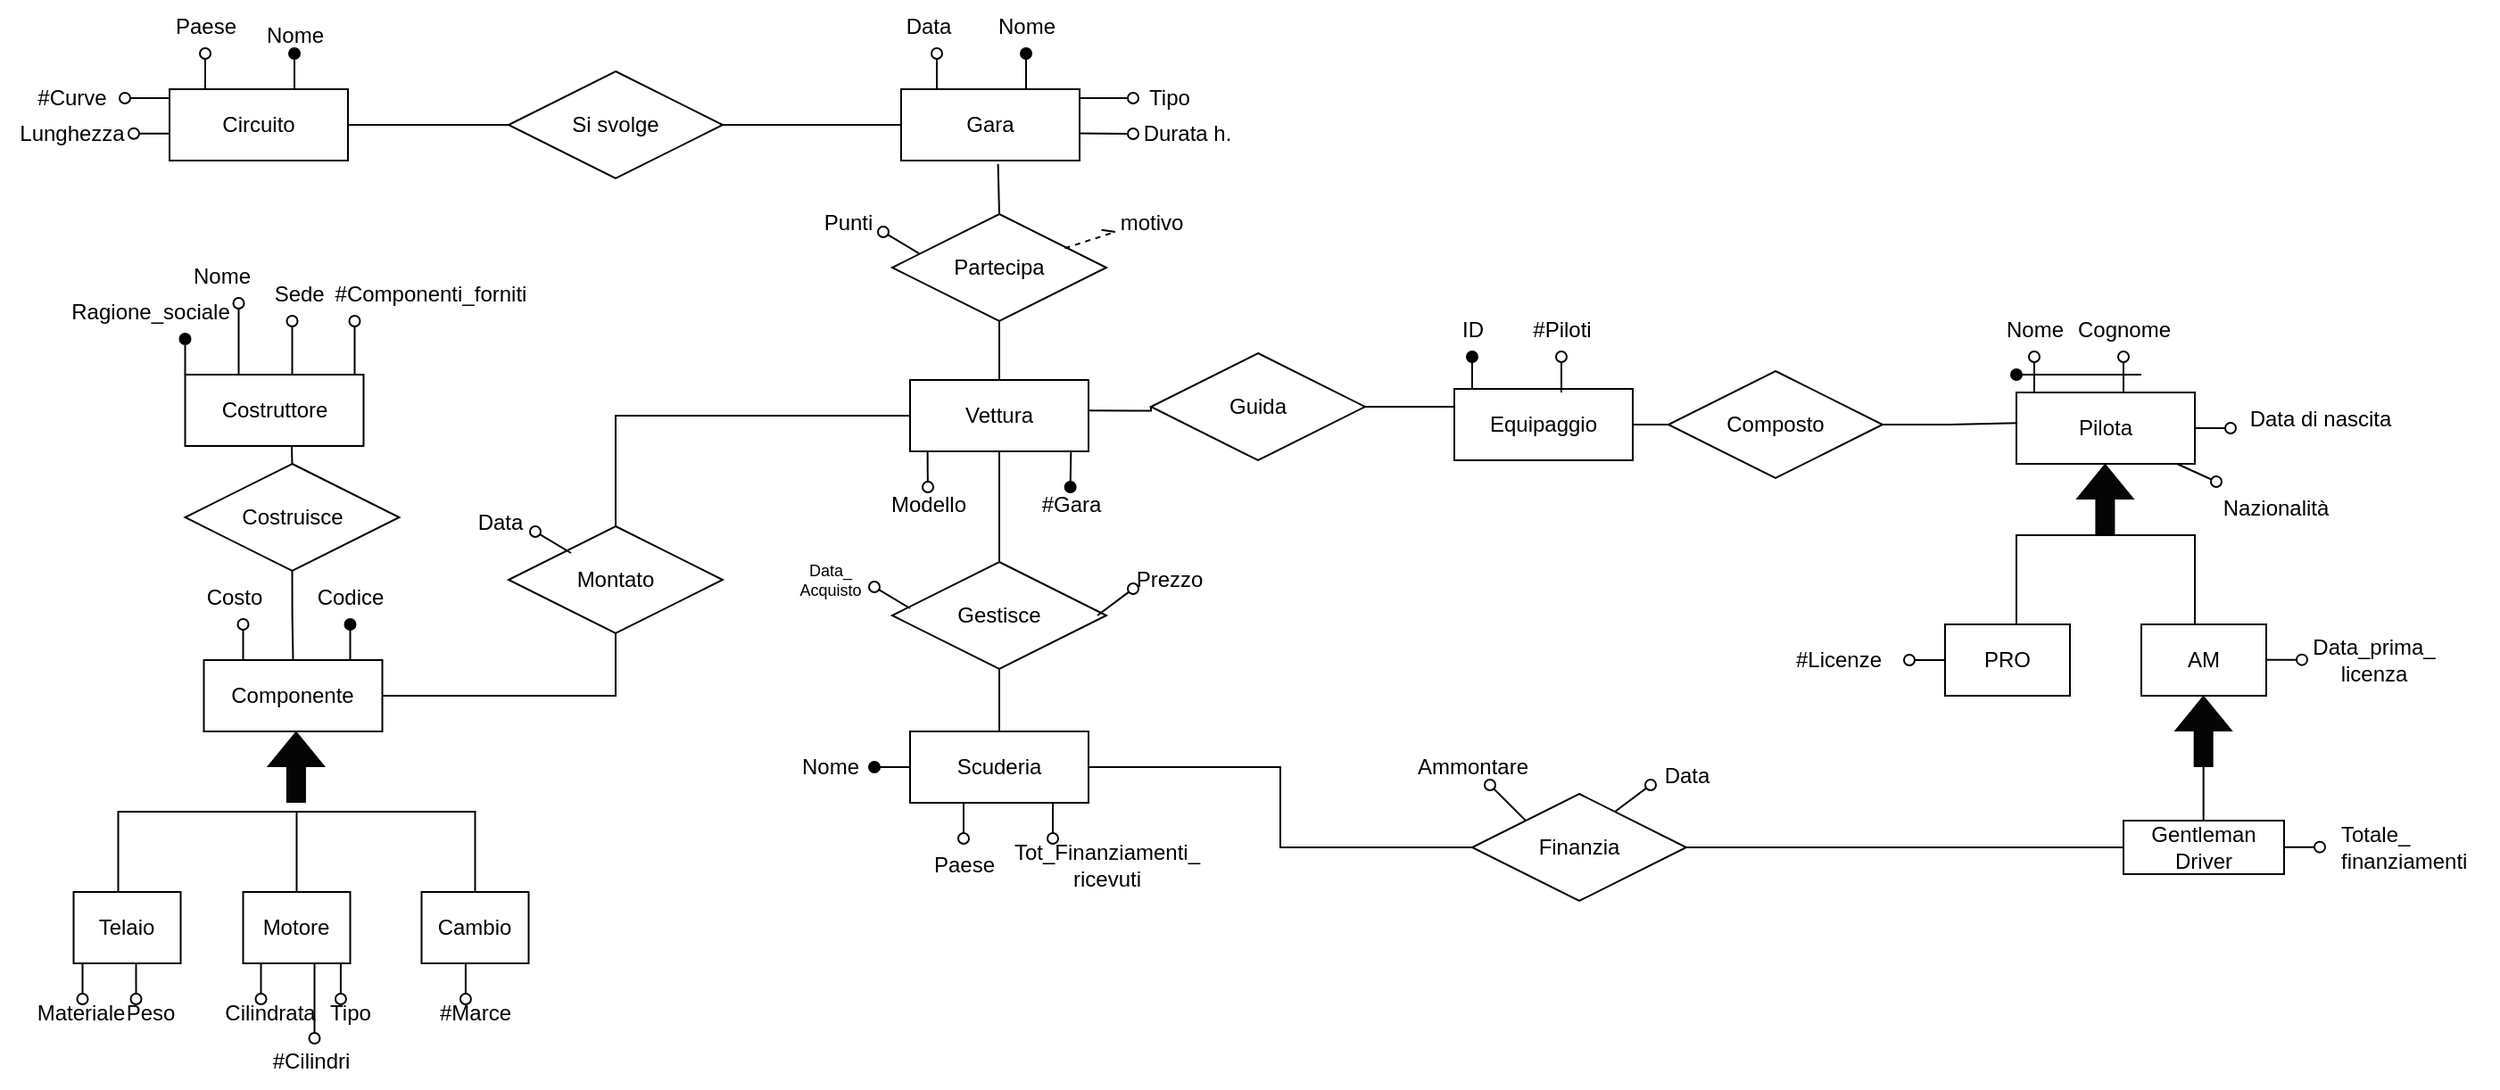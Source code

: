 <mxfile version="22.1.2" type="device">
  <diagram name="Page-1" id="2CNQCeX9BAJ8XAPQZo6j">
    <mxGraphModel dx="1934" dy="398" grid="1" gridSize="10" guides="1" tooltips="1" connect="1" arrows="1" fold="1" page="1" pageScale="1" pageWidth="1169" pageHeight="827" background="none" math="0" shadow="0">
      <root>
        <mxCell id="0" />
        <mxCell id="1" parent="0" />
        <mxCell id="24WfkbDJMfI8mmHEkIdc-26" style="edgeStyle=orthogonalEdgeStyle;rounded=0;orthogonalLoop=1;jettySize=auto;html=1;exitX=1;exitY=0.5;exitDx=0;exitDy=0;entryX=0;entryY=0.5;entryDx=0;entryDy=0;endArrow=none;endFill=0;" parent="1" source="4EoIY29dNoBSYB-6nft4-5" target="24WfkbDJMfI8mmHEkIdc-25" edge="1">
          <mxGeometry relative="1" as="geometry" />
        </mxCell>
        <mxCell id="4EoIY29dNoBSYB-6nft4-5" value="Equipaggio" style="html=1;align=center;fontStyle=0;labelBackgroundColor=none;fontColor=default;whiteSpace=wrap;labelBorderColor=none;verticalAlign=middle;horizontal=1;fontFamily=Helvetica;" parent="1" vertex="1">
          <mxGeometry x="690" y="328" width="100" height="40" as="geometry" />
        </mxCell>
        <mxCell id="4EoIY29dNoBSYB-6nft4-20" value="" style="endArrow=oval;html=1;rounded=0;exitX=0.1;exitY=0;exitDx=0;exitDy=0;exitPerimeter=0;endFill=1;labelBackgroundColor=none;fontColor=default;" parent="1" source="4EoIY29dNoBSYB-6nft4-5" edge="1">
          <mxGeometry width="50" height="50" relative="1" as="geometry">
            <mxPoint x="670" y="290" as="sourcePoint" />
            <mxPoint x="700" y="310" as="targetPoint" />
            <Array as="points">
              <mxPoint x="700" y="320" />
            </Array>
          </mxGeometry>
        </mxCell>
        <mxCell id="4EoIY29dNoBSYB-6nft4-21" value="ID" style="text;html=1;align=center;verticalAlign=middle;resizable=0;points=[];autosize=1;strokeColor=none;fillColor=none;labelBackgroundColor=none;" parent="1" vertex="1">
          <mxGeometry x="680" y="280" width="40" height="30" as="geometry" />
        </mxCell>
        <mxCell id="4EoIY29dNoBSYB-6nft4-23" value="" style="endArrow=oval;html=1;rounded=0;exitX=0.5;exitY=0;exitDx=0;exitDy=0;endFill=0;labelBackgroundColor=none;fontColor=default;" parent="1" edge="1">
          <mxGeometry width="50" height="50" relative="1" as="geometry">
            <mxPoint x="750.0" y="330" as="sourcePoint" />
            <mxPoint x="750" y="310" as="targetPoint" />
            <Array as="points">
              <mxPoint x="750" y="320" />
            </Array>
          </mxGeometry>
        </mxCell>
        <mxCell id="4EoIY29dNoBSYB-6nft4-24" value="#Piloti" style="text;html=1;align=center;verticalAlign=middle;resizable=0;points=[];autosize=1;strokeColor=none;fillColor=none;labelBackgroundColor=none;" parent="1" vertex="1">
          <mxGeometry x="720" y="280" width="60" height="30" as="geometry" />
        </mxCell>
        <mxCell id="4EoIY29dNoBSYB-6nft4-25" value="Pilota" style="html=1;align=center;fontStyle=0;labelBackgroundColor=none;fontColor=default;whiteSpace=wrap;labelBorderColor=none;verticalAlign=middle;horizontal=1;fontFamily=Helvetica;" parent="1" vertex="1">
          <mxGeometry x="1005" y="330" width="100" height="40" as="geometry" />
        </mxCell>
        <mxCell id="4EoIY29dNoBSYB-6nft4-26" value="" style="endArrow=oval;html=1;rounded=0;exitX=0.1;exitY=0;exitDx=0;exitDy=0;exitPerimeter=0;endFill=0;labelBackgroundColor=none;fontColor=default;" parent="1" source="4EoIY29dNoBSYB-6nft4-25" target="4EoIY29dNoBSYB-6nft4-27" edge="1">
          <mxGeometry width="50" height="50" relative="1" as="geometry">
            <mxPoint x="985" y="290" as="sourcePoint" />
            <mxPoint x="1015" y="310" as="targetPoint" />
            <Array as="points">
              <mxPoint x="1015" y="320" />
            </Array>
          </mxGeometry>
        </mxCell>
        <mxCell id="4EoIY29dNoBSYB-6nft4-27" value="Nome" style="text;html=1;align=center;verticalAlign=middle;resizable=0;points=[];autosize=1;strokeColor=none;fillColor=none;labelBackgroundColor=none;" parent="1" vertex="1">
          <mxGeometry x="985" y="280" width="60" height="30" as="geometry" />
        </mxCell>
        <mxCell id="4EoIY29dNoBSYB-6nft4-28" value="" style="endArrow=oval;html=1;rounded=0;exitX=0.5;exitY=0;exitDx=0;exitDy=0;endFill=0;labelBackgroundColor=none;fontColor=default;" parent="1" edge="1">
          <mxGeometry width="50" height="50" relative="1" as="geometry">
            <mxPoint x="1065" y="330" as="sourcePoint" />
            <mxPoint x="1065" y="310" as="targetPoint" />
            <Array as="points">
              <mxPoint x="1065" y="320" />
            </Array>
          </mxGeometry>
        </mxCell>
        <mxCell id="4EoIY29dNoBSYB-6nft4-29" value="Cognome" style="text;html=1;align=center;verticalAlign=middle;resizable=0;points=[];autosize=1;strokeColor=none;fillColor=none;labelBackgroundColor=none;" parent="1" vertex="1">
          <mxGeometry x="1025" y="280" width="80" height="30" as="geometry" />
        </mxCell>
        <mxCell id="4EoIY29dNoBSYB-6nft4-31" value="" style="endArrow=oval;html=1;rounded=0;endFill=1;" parent="1" edge="1">
          <mxGeometry width="50" height="50" relative="1" as="geometry">
            <mxPoint x="1005" y="320" as="sourcePoint" />
            <mxPoint x="1005" y="320" as="targetPoint" />
            <Array as="points">
              <mxPoint x="1075" y="320" />
            </Array>
          </mxGeometry>
        </mxCell>
        <mxCell id="4EoIY29dNoBSYB-6nft4-36" value="" style="endArrow=oval;html=1;rounded=0;endFill=0;labelBackgroundColor=none;fontColor=default;exitX=1;exitY=0.5;exitDx=0;exitDy=0;entryX=0;entryY=0.664;entryDx=0;entryDy=0;entryPerimeter=0;" parent="1" source="4EoIY29dNoBSYB-6nft4-25" target="4EoIY29dNoBSYB-6nft4-37" edge="1">
          <mxGeometry width="50" height="50" relative="1" as="geometry">
            <mxPoint x="1105" y="340" as="sourcePoint" />
            <mxPoint x="1125" y="340" as="targetPoint" />
            <Array as="points">
              <mxPoint x="1115" y="350" />
              <mxPoint x="1125" y="350" />
            </Array>
          </mxGeometry>
        </mxCell>
        <mxCell id="4EoIY29dNoBSYB-6nft4-37" value="Data di nascita&lt;br&gt;" style="text;html=1;align=center;verticalAlign=middle;resizable=0;points=[];autosize=1;strokeColor=none;fillColor=none;rotation=0;" parent="1" vertex="1">
          <mxGeometry x="1125" y="330" width="100" height="30" as="geometry" />
        </mxCell>
        <mxCell id="4EoIY29dNoBSYB-6nft4-39" value="" style="endArrow=oval;html=1;rounded=0;endFill=0;labelBackgroundColor=none;fontColor=default;" parent="1" target="4EoIY29dNoBSYB-6nft4-40" edge="1">
          <mxGeometry width="50" height="50" relative="1" as="geometry">
            <mxPoint x="1095" y="370" as="sourcePoint" />
            <mxPoint x="1150" y="370" as="targetPoint" />
            <Array as="points" />
          </mxGeometry>
        </mxCell>
        <mxCell id="4EoIY29dNoBSYB-6nft4-40" value="Nazionalità" style="text;html=1;align=center;verticalAlign=middle;resizable=0;points=[];autosize=1;strokeColor=none;fillColor=none;rotation=0;" parent="1" vertex="1">
          <mxGeometry x="1110" y="380" width="80" height="30" as="geometry" />
        </mxCell>
        <mxCell id="4EoIY29dNoBSYB-6nft4-42" value="" style="shape=flexArrow;endArrow=classic;html=1;rounded=0;fillColor=#050505;" parent="1" edge="1">
          <mxGeometry width="50" height="50" relative="1" as="geometry">
            <mxPoint x="1054.71" y="410" as="sourcePoint" />
            <mxPoint x="1054.71" y="370" as="targetPoint" />
          </mxGeometry>
        </mxCell>
        <mxCell id="4EoIY29dNoBSYB-6nft4-43" value="" style="strokeWidth=1;html=1;shape=mxgraph.flowchart.annotation_1;align=left;pointerEvents=1;direction=south;" parent="1" vertex="1">
          <mxGeometry x="1005" y="410" width="100" height="50" as="geometry" />
        </mxCell>
        <mxCell id="4EoIY29dNoBSYB-6nft4-45" value="PRO" style="html=1;align=center;fontStyle=0;labelBackgroundColor=none;fontColor=default;whiteSpace=wrap;labelBorderColor=none;verticalAlign=middle;horizontal=1;fontFamily=Helvetica;" parent="1" vertex="1">
          <mxGeometry x="965" y="460" width="70" height="40" as="geometry" />
        </mxCell>
        <mxCell id="4EoIY29dNoBSYB-6nft4-46" value="AM" style="html=1;align=center;fontStyle=0;labelBackgroundColor=none;fontColor=default;whiteSpace=wrap;labelBorderColor=none;verticalAlign=middle;horizontal=1;fontFamily=Helvetica;" parent="1" vertex="1">
          <mxGeometry x="1075" y="460" width="70" height="40" as="geometry" />
        </mxCell>
        <mxCell id="4EoIY29dNoBSYB-6nft4-47" value="" style="endArrow=oval;html=1;rounded=0;endFill=0;labelBackgroundColor=none;fontColor=default;exitX=1;exitY=0.5;exitDx=0;exitDy=0;entryX=0;entryY=0.664;entryDx=0;entryDy=0;entryPerimeter=0;" parent="1" edge="1">
          <mxGeometry width="50" height="50" relative="1" as="geometry">
            <mxPoint x="1145" y="479.83" as="sourcePoint" />
            <mxPoint x="1165" y="479.83" as="targetPoint" />
            <Array as="points">
              <mxPoint x="1155" y="479.83" />
              <mxPoint x="1165" y="479.83" />
            </Array>
          </mxGeometry>
        </mxCell>
        <mxCell id="4EoIY29dNoBSYB-6nft4-48" value="Data_prima_&lt;br&gt;licenza" style="text;html=1;align=center;verticalAlign=middle;resizable=0;points=[];autosize=1;strokeColor=none;fillColor=none;" parent="1" vertex="1">
          <mxGeometry x="1160" y="460" width="90" height="40" as="geometry" />
        </mxCell>
        <mxCell id="4EoIY29dNoBSYB-6nft4-49" value="#Licenze" style="text;html=1;align=center;verticalAlign=middle;resizable=0;points=[];autosize=1;strokeColor=none;fillColor=none;" parent="1" vertex="1">
          <mxGeometry x="870" y="465" width="70" height="30" as="geometry" />
        </mxCell>
        <mxCell id="4EoIY29dNoBSYB-6nft4-52" value="" style="endArrow=oval;html=1;rounded=0;endFill=0;labelBackgroundColor=none;fontColor=default;exitX=0;exitY=0.5;exitDx=0;exitDy=0;" parent="1" source="4EoIY29dNoBSYB-6nft4-45" edge="1">
          <mxGeometry width="50" height="50" relative="1" as="geometry">
            <mxPoint x="935" y="489.83" as="sourcePoint" />
            <mxPoint x="945" y="480" as="targetPoint" />
            <Array as="points">
              <mxPoint x="955" y="480" />
              <mxPoint x="945" y="480" />
            </Array>
          </mxGeometry>
        </mxCell>
        <mxCell id="4EoIY29dNoBSYB-6nft4-54" value="" style="shape=flexArrow;endArrow=classic;html=1;rounded=0;fillColor=#050505;" parent="1" edge="1">
          <mxGeometry width="50" height="50" relative="1" as="geometry">
            <mxPoint x="1109.83" y="540" as="sourcePoint" />
            <mxPoint x="1109.83" y="500" as="targetPoint" />
          </mxGeometry>
        </mxCell>
        <mxCell id="4EoIY29dNoBSYB-6nft4-55" value="" style="endArrow=none;html=1;rounded=0;" parent="1" edge="1">
          <mxGeometry width="50" height="50" relative="1" as="geometry">
            <mxPoint x="1109.83" y="570" as="sourcePoint" />
            <mxPoint x="1109.83" y="540" as="targetPoint" />
            <Array as="points">
              <mxPoint x="1109.83" y="550" />
            </Array>
          </mxGeometry>
        </mxCell>
        <mxCell id="E5ixjJf9oxTP6WnFrqkC-3" style="edgeStyle=orthogonalEdgeStyle;rounded=0;orthogonalLoop=1;jettySize=auto;html=1;exitX=0;exitY=0.5;exitDx=0;exitDy=0;entryX=1;entryY=0.5;entryDx=0;entryDy=0;endArrow=none;endFill=0;" edge="1" parent="1" source="4EoIY29dNoBSYB-6nft4-56" target="E5ixjJf9oxTP6WnFrqkC-2">
          <mxGeometry relative="1" as="geometry" />
        </mxCell>
        <mxCell id="4EoIY29dNoBSYB-6nft4-56" value="Gentleman Driver" style="html=1;align=center;fontStyle=0;labelBackgroundColor=none;fontColor=default;whiteSpace=wrap;labelBorderColor=none;verticalAlign=middle;horizontal=1;fontFamily=Helvetica;" parent="1" vertex="1">
          <mxGeometry x="1065" y="570" width="90" height="30" as="geometry" />
        </mxCell>
        <mxCell id="4EoIY29dNoBSYB-6nft4-57" value="" style="endArrow=oval;html=1;rounded=0;endFill=0;labelBackgroundColor=none;fontColor=default;exitX=1;exitY=0.5;exitDx=0;exitDy=0;entryX=0;entryY=0.664;entryDx=0;entryDy=0;entryPerimeter=0;" parent="1" edge="1">
          <mxGeometry width="50" height="50" relative="1" as="geometry">
            <mxPoint x="1155" y="584.83" as="sourcePoint" />
            <mxPoint x="1175" y="584.83" as="targetPoint" />
            <Array as="points">
              <mxPoint x="1165" y="584.83" />
              <mxPoint x="1175" y="584.83" />
            </Array>
          </mxGeometry>
        </mxCell>
        <mxCell id="4EoIY29dNoBSYB-6nft4-58" value="Totale_&lt;br&gt;finanziamenti" style="text;html=1;align=left;verticalAlign=middle;resizable=0;points=[];autosize=1;strokeColor=none;fillColor=none;" parent="1" vertex="1">
          <mxGeometry x="1185" y="565" width="90" height="40" as="geometry" />
        </mxCell>
        <mxCell id="4EoIY29dNoBSYB-6nft4-59" value="Scuderia" style="html=1;align=center;fontStyle=0;labelBackgroundColor=none;fontColor=default;whiteSpace=wrap;labelBorderColor=none;verticalAlign=middle;horizontal=1;fontFamily=Helvetica;" parent="1" vertex="1">
          <mxGeometry x="385" y="520" width="100" height="40" as="geometry" />
        </mxCell>
        <mxCell id="4EoIY29dNoBSYB-6nft4-61" value="" style="endArrow=oval;html=1;rounded=0;exitX=0;exitY=0.5;exitDx=0;exitDy=0;endFill=1;labelBackgroundColor=none;fontColor=default;" parent="1" source="4EoIY29dNoBSYB-6nft4-59" edge="1">
          <mxGeometry width="50" height="50" relative="1" as="geometry">
            <mxPoint x="355" y="540" as="sourcePoint" />
            <mxPoint x="365" y="540" as="targetPoint" />
            <Array as="points" />
          </mxGeometry>
        </mxCell>
        <mxCell id="4EoIY29dNoBSYB-6nft4-62" value="Nome" style="text;html=1;align=center;verticalAlign=middle;resizable=0;points=[];autosize=1;strokeColor=none;fillColor=none;labelBackgroundColor=none;" parent="1" vertex="1">
          <mxGeometry x="310" y="525" width="60" height="30" as="geometry" />
        </mxCell>
        <mxCell id="4EoIY29dNoBSYB-6nft4-63" value="" style="endArrow=oval;html=1;rounded=0;endFill=0;labelBackgroundColor=none;fontColor=default;exitX=0.5;exitY=1;exitDx=0;exitDy=0;" parent="1" edge="1">
          <mxGeometry width="50" height="50" relative="1" as="geometry">
            <mxPoint x="415" y="560" as="sourcePoint" />
            <mxPoint x="415" y="580" as="targetPoint" />
            <Array as="points">
              <mxPoint x="415" y="570" />
              <mxPoint x="415" y="580" />
            </Array>
          </mxGeometry>
        </mxCell>
        <mxCell id="4EoIY29dNoBSYB-6nft4-64" value="Paese" style="text;html=1;align=center;verticalAlign=middle;resizable=0;points=[];autosize=1;strokeColor=none;fillColor=none;rotation=0;" parent="1" vertex="1">
          <mxGeometry x="385" y="580" width="60" height="30" as="geometry" />
        </mxCell>
        <mxCell id="4EoIY29dNoBSYB-6nft4-65" value="" style="endArrow=oval;html=1;rounded=0;endFill=0;labelBackgroundColor=none;fontColor=default;exitX=0.5;exitY=1;exitDx=0;exitDy=0;" parent="1" edge="1">
          <mxGeometry width="50" height="50" relative="1" as="geometry">
            <mxPoint x="465" y="560" as="sourcePoint" />
            <mxPoint x="465" y="580" as="targetPoint" />
            <Array as="points">
              <mxPoint x="465" y="570" />
              <mxPoint x="465" y="580" />
            </Array>
          </mxGeometry>
        </mxCell>
        <mxCell id="4EoIY29dNoBSYB-6nft4-66" value="Tot_Finanziamenti_&lt;br&gt;ricevuti" style="text;html=1;align=center;verticalAlign=middle;resizable=0;points=[];autosize=1;strokeColor=none;fillColor=none;rotation=0;" parent="1" vertex="1">
          <mxGeometry x="430" y="575" width="130" height="40" as="geometry" />
        </mxCell>
        <mxCell id="4EoIY29dNoBSYB-6nft4-67" value="Vettura" style="html=1;align=center;fontStyle=0;labelBackgroundColor=none;fontColor=default;whiteSpace=wrap;labelBorderColor=none;verticalAlign=middle;horizontal=1;fontFamily=Helvetica;" parent="1" vertex="1">
          <mxGeometry x="385" y="323" width="100" height="40" as="geometry" />
        </mxCell>
        <mxCell id="4EoIY29dNoBSYB-6nft4-70" value="" style="endArrow=oval;html=1;rounded=0;endFill=1;labelBackgroundColor=none;fontColor=default;" parent="1" edge="1">
          <mxGeometry width="50" height="50" relative="1" as="geometry">
            <mxPoint x="475.16" y="363" as="sourcePoint" />
            <mxPoint x="474.83" y="383" as="targetPoint" />
            <Array as="points" />
          </mxGeometry>
        </mxCell>
        <mxCell id="4EoIY29dNoBSYB-6nft4-71" value="#Gara" style="text;html=1;align=center;verticalAlign=middle;resizable=0;points=[];autosize=1;strokeColor=none;fillColor=none;labelBackgroundColor=none;" parent="1" vertex="1">
          <mxGeometry x="445" y="378" width="60" height="30" as="geometry" />
        </mxCell>
        <mxCell id="4EoIY29dNoBSYB-6nft4-74" value="Modello" style="text;html=1;align=center;verticalAlign=middle;resizable=0;points=[];autosize=1;strokeColor=none;fillColor=none;" parent="1" vertex="1">
          <mxGeometry x="360" y="378" width="70" height="30" as="geometry" />
        </mxCell>
        <mxCell id="24WfkbDJMfI8mmHEkIdc-41" style="edgeStyle=orthogonalEdgeStyle;rounded=0;orthogonalLoop=1;jettySize=auto;html=1;exitX=1;exitY=0.5;exitDx=0;exitDy=0;endArrow=none;endFill=0;entryX=0.5;entryY=0.917;entryDx=0;entryDy=0;entryPerimeter=0;" parent="1" source="4EoIY29dNoBSYB-6nft4-75" target="24WfkbDJMfI8mmHEkIdc-40" edge="1">
          <mxGeometry relative="1" as="geometry">
            <mxPoint x="220" y="470.0" as="targetPoint" />
          </mxGeometry>
        </mxCell>
        <mxCell id="4EoIY29dNoBSYB-6nft4-75" value="Componente" style="html=1;align=center;fontStyle=0;labelBackgroundColor=none;fontColor=default;whiteSpace=wrap;labelBorderColor=none;verticalAlign=middle;horizontal=1;fontFamily=Helvetica;" parent="1" vertex="1">
          <mxGeometry x="-10.75" y="480" width="100" height="40" as="geometry" />
        </mxCell>
        <mxCell id="4EoIY29dNoBSYB-6nft4-76" value="" style="endArrow=oval;html=1;rounded=0;exitX=0.5;exitY=0;exitDx=0;exitDy=0;endFill=1;labelBackgroundColor=none;fontColor=default;" parent="1" edge="1">
          <mxGeometry width="50" height="50" relative="1" as="geometry">
            <mxPoint x="71.25" y="480" as="sourcePoint" />
            <mxPoint x="71.25" y="460" as="targetPoint" />
            <Array as="points">
              <mxPoint x="71.25" y="470" />
            </Array>
          </mxGeometry>
        </mxCell>
        <mxCell id="4EoIY29dNoBSYB-6nft4-77" value="Codice" style="text;html=1;align=center;verticalAlign=middle;resizable=0;points=[];autosize=1;strokeColor=none;fillColor=none;labelBackgroundColor=none;" parent="1" vertex="1">
          <mxGeometry x="41.25" y="430" width="60" height="30" as="geometry" />
        </mxCell>
        <mxCell id="4EoIY29dNoBSYB-6nft4-78" value="" style="endArrow=oval;html=1;rounded=0;exitX=0.5;exitY=0;exitDx=0;exitDy=0;endFill=0;labelBackgroundColor=none;fontColor=default;" parent="1" edge="1">
          <mxGeometry width="50" height="50" relative="1" as="geometry">
            <mxPoint x="11.25" y="480" as="sourcePoint" />
            <mxPoint x="11.25" y="460" as="targetPoint" />
            <Array as="points">
              <mxPoint x="11.25" y="470" />
            </Array>
          </mxGeometry>
        </mxCell>
        <mxCell id="4EoIY29dNoBSYB-6nft4-79" value="Costo" style="text;html=1;align=center;verticalAlign=middle;resizable=0;points=[];autosize=1;strokeColor=none;fillColor=none;" parent="1" vertex="1">
          <mxGeometry x="-18.75" y="430" width="50" height="30" as="geometry" />
        </mxCell>
        <mxCell id="4EoIY29dNoBSYB-6nft4-80" value="Costruttore" style="html=1;align=center;fontStyle=0;labelBackgroundColor=none;fontColor=default;whiteSpace=wrap;labelBorderColor=none;verticalAlign=middle;horizontal=1;fontFamily=Helvetica;" parent="1" vertex="1">
          <mxGeometry x="-21.25" y="320" width="100" height="40" as="geometry" />
        </mxCell>
        <mxCell id="4EoIY29dNoBSYB-6nft4-81" value="" style="endArrow=oval;html=1;rounded=0;exitX=0.5;exitY=0;exitDx=0;exitDy=0;endFill=0;labelBackgroundColor=none;fontColor=default;" parent="1" edge="1">
          <mxGeometry width="50" height="50" relative="1" as="geometry">
            <mxPoint x="8.75" y="320" as="sourcePoint" />
            <mxPoint x="8.75" y="280" as="targetPoint" />
            <Array as="points">
              <mxPoint x="8.75" y="310" />
            </Array>
          </mxGeometry>
        </mxCell>
        <mxCell id="4EoIY29dNoBSYB-6nft4-82" value="Nome" style="text;html=1;align=center;verticalAlign=middle;resizable=0;points=[];autosize=1;strokeColor=none;fillColor=none;labelBackgroundColor=none;" parent="1" vertex="1">
          <mxGeometry x="-31.25" y="250" width="60" height="30" as="geometry" />
        </mxCell>
        <mxCell id="4EoIY29dNoBSYB-6nft4-83" value="" style="endArrow=oval;html=1;rounded=0;exitX=0.5;exitY=0;exitDx=0;exitDy=0;endFill=1;labelBackgroundColor=none;fontColor=default;" parent="1" edge="1">
          <mxGeometry width="50" height="50" relative="1" as="geometry">
            <mxPoint x="-21.25" y="320" as="sourcePoint" />
            <mxPoint x="-21.25" y="300" as="targetPoint" />
            <Array as="points">
              <mxPoint x="-21.25" y="310" />
            </Array>
          </mxGeometry>
        </mxCell>
        <mxCell id="4EoIY29dNoBSYB-6nft4-84" value="Ragione_sociale" style="text;html=1;align=center;verticalAlign=middle;resizable=0;points=[];autosize=1;strokeColor=none;fillColor=none;" parent="1" vertex="1">
          <mxGeometry x="-96.25" y="270" width="110" height="30" as="geometry" />
        </mxCell>
        <mxCell id="4EoIY29dNoBSYB-6nft4-85" value="" style="endArrow=oval;html=1;rounded=0;exitX=0.5;exitY=0;exitDx=0;exitDy=0;endFill=0;labelBackgroundColor=none;fontColor=default;" parent="1" edge="1">
          <mxGeometry width="50" height="50" relative="1" as="geometry">
            <mxPoint x="38.75" y="320" as="sourcePoint" />
            <mxPoint x="38.75" y="290" as="targetPoint" />
            <Array as="points">
              <mxPoint x="38.75" y="310" />
            </Array>
          </mxGeometry>
        </mxCell>
        <mxCell id="4EoIY29dNoBSYB-6nft4-87" value="Sede&amp;nbsp;" style="text;html=1;align=center;verticalAlign=middle;resizable=0;points=[];autosize=1;strokeColor=none;fillColor=none;labelBackgroundColor=none;" parent="1" vertex="1">
          <mxGeometry x="18.75" y="260" width="50" height="30" as="geometry" />
        </mxCell>
        <mxCell id="4EoIY29dNoBSYB-6nft4-89" value="" style="endArrow=oval;html=1;rounded=0;exitX=0.5;exitY=0;exitDx=0;exitDy=0;endFill=0;labelBackgroundColor=none;fontColor=default;" parent="1" edge="1">
          <mxGeometry width="50" height="50" relative="1" as="geometry">
            <mxPoint x="73.75" y="320" as="sourcePoint" />
            <mxPoint x="73.75" y="290" as="targetPoint" />
            <Array as="points">
              <mxPoint x="73.75" y="310" />
            </Array>
          </mxGeometry>
        </mxCell>
        <mxCell id="4EoIY29dNoBSYB-6nft4-90" value="#Componenti_&lt;span style=&quot;background-color: initial; text-align: left;&quot;&gt;forniti&lt;/span&gt;" style="text;html=1;align=center;verticalAlign=middle;resizable=0;points=[];autosize=1;strokeColor=none;fillColor=none;labelBackgroundColor=none;" parent="1" vertex="1">
          <mxGeometry x="51.25" y="260" width="130" height="30" as="geometry" />
        </mxCell>
        <mxCell id="4EoIY29dNoBSYB-6nft4-100" value="" style="shape=flexArrow;endArrow=classic;html=1;rounded=0;fillColor=#050505;" parent="1" edge="1">
          <mxGeometry width="50" height="50" relative="1" as="geometry">
            <mxPoint x="40.96" y="560" as="sourcePoint" />
            <mxPoint x="40.96" y="520" as="targetPoint" />
          </mxGeometry>
        </mxCell>
        <mxCell id="4EoIY29dNoBSYB-6nft4-101" value="" style="strokeWidth=1;html=1;shape=mxgraph.flowchart.annotation_1;align=left;pointerEvents=1;direction=south;" parent="1" vertex="1">
          <mxGeometry x="-58.75" y="565" width="200" height="50" as="geometry" />
        </mxCell>
        <mxCell id="4EoIY29dNoBSYB-6nft4-103" value="Telaio" style="html=1;align=center;fontStyle=0;labelBackgroundColor=none;fontColor=default;whiteSpace=wrap;labelBorderColor=none;verticalAlign=middle;horizontal=1;fontFamily=Helvetica;" parent="1" vertex="1">
          <mxGeometry x="-83.75" y="610" width="60" height="40" as="geometry" />
        </mxCell>
        <mxCell id="4EoIY29dNoBSYB-6nft4-104" value="Cambio" style="html=1;align=center;fontStyle=0;labelBackgroundColor=none;fontColor=default;whiteSpace=wrap;labelBorderColor=none;verticalAlign=middle;horizontal=1;fontFamily=Helvetica;" parent="1" vertex="1">
          <mxGeometry x="111.25" y="610" width="60" height="40" as="geometry" />
        </mxCell>
        <mxCell id="4EoIY29dNoBSYB-6nft4-106" value="" style="endArrow=none;html=1;rounded=0;entryX=0;entryY=0.5;entryDx=0;entryDy=0;entryPerimeter=0;" parent="1" target="4EoIY29dNoBSYB-6nft4-101" edge="1">
          <mxGeometry width="50" height="50" relative="1" as="geometry">
            <mxPoint x="41.25" y="610" as="sourcePoint" />
            <mxPoint x="121.25" y="580" as="targetPoint" />
          </mxGeometry>
        </mxCell>
        <mxCell id="4EoIY29dNoBSYB-6nft4-107" value="Motore" style="html=1;align=center;fontStyle=0;labelBackgroundColor=none;fontColor=default;whiteSpace=wrap;labelBorderColor=none;verticalAlign=middle;horizontal=1;fontFamily=Helvetica;" parent="1" vertex="1">
          <mxGeometry x="11.25" y="610" width="60" height="40" as="geometry" />
        </mxCell>
        <mxCell id="4EoIY29dNoBSYB-6nft4-108" value="" style="endArrow=oval;html=1;rounded=0;endFill=0;labelBackgroundColor=none;fontColor=default;exitX=0.5;exitY=1;exitDx=0;exitDy=0;" parent="1" edge="1">
          <mxGeometry width="50" height="50" relative="1" as="geometry">
            <mxPoint x="-48.75" y="650" as="sourcePoint" />
            <mxPoint x="-48.75" y="670" as="targetPoint" />
            <Array as="points">
              <mxPoint x="-48.75" y="660" />
              <mxPoint x="-48.75" y="670" />
            </Array>
          </mxGeometry>
        </mxCell>
        <mxCell id="4EoIY29dNoBSYB-6nft4-110" value="Materiale" style="text;html=1;align=center;verticalAlign=middle;resizable=0;points=[];autosize=1;strokeColor=none;fillColor=none;" parent="1" vertex="1">
          <mxGeometry x="-115" y="663" width="70" height="30" as="geometry" />
        </mxCell>
        <mxCell id="4EoIY29dNoBSYB-6nft4-112" value="" style="endArrow=oval;html=1;rounded=0;endFill=0;labelBackgroundColor=none;fontColor=default;exitX=0.5;exitY=1;exitDx=0;exitDy=0;" parent="1" edge="1">
          <mxGeometry width="50" height="50" relative="1" as="geometry">
            <mxPoint x="-78.75" y="650" as="sourcePoint" />
            <mxPoint x="-78.75" y="670" as="targetPoint" />
            <Array as="points">
              <mxPoint x="-78.75" y="660" />
              <mxPoint x="-78.75" y="670" />
            </Array>
          </mxGeometry>
        </mxCell>
        <mxCell id="4EoIY29dNoBSYB-6nft4-113" value="Peso" style="text;html=1;align=center;verticalAlign=middle;resizable=0;points=[];autosize=1;strokeColor=none;fillColor=none;" parent="1" vertex="1">
          <mxGeometry x="-66.25" y="663" width="50" height="30" as="geometry" />
        </mxCell>
        <mxCell id="4EoIY29dNoBSYB-6nft4-114" value="" style="endArrow=oval;html=1;rounded=0;endFill=0;labelBackgroundColor=none;fontColor=default;exitX=0.5;exitY=1;exitDx=0;exitDy=0;" parent="1" edge="1">
          <mxGeometry width="50" height="50" relative="1" as="geometry">
            <mxPoint x="21.25" y="650" as="sourcePoint" />
            <mxPoint x="21.25" y="670" as="targetPoint" />
            <Array as="points">
              <mxPoint x="21.25" y="660" />
              <mxPoint x="21.25" y="670" />
            </Array>
          </mxGeometry>
        </mxCell>
        <mxCell id="4EoIY29dNoBSYB-6nft4-115" value="Cilindrata" style="text;html=1;align=center;verticalAlign=middle;resizable=0;points=[];autosize=1;strokeColor=none;fillColor=none;" parent="1" vertex="1">
          <mxGeometry x="-8.75" y="663" width="70" height="30" as="geometry" />
        </mxCell>
        <mxCell id="4EoIY29dNoBSYB-6nft4-118" value="" style="endArrow=oval;html=1;rounded=0;endFill=0;labelBackgroundColor=none;fontColor=default;exitX=0.5;exitY=1;exitDx=0;exitDy=0;" parent="1" edge="1">
          <mxGeometry width="50" height="50" relative="1" as="geometry">
            <mxPoint x="65.96" y="650" as="sourcePoint" />
            <mxPoint x="65.96" y="670" as="targetPoint" />
            <Array as="points">
              <mxPoint x="65.96" y="660" />
              <mxPoint x="65.96" y="670" />
            </Array>
          </mxGeometry>
        </mxCell>
        <mxCell id="4EoIY29dNoBSYB-6nft4-119" value="Tipo" style="text;html=1;align=center;verticalAlign=middle;resizable=0;points=[];autosize=1;strokeColor=none;fillColor=none;" parent="1" vertex="1">
          <mxGeometry x="46.25" y="663" width="50" height="30" as="geometry" />
        </mxCell>
        <mxCell id="4EoIY29dNoBSYB-6nft4-122" value="" style="endArrow=oval;html=1;rounded=0;endFill=0;labelBackgroundColor=none;fontColor=default;" parent="1" edge="1">
          <mxGeometry width="50" height="50" relative="1" as="geometry">
            <mxPoint x="51.25" y="650" as="sourcePoint" />
            <mxPoint x="51.25" y="692" as="targetPoint" />
            <Array as="points">
              <mxPoint x="51.25" y="682" />
              <mxPoint x="51.25" y="692" />
            </Array>
          </mxGeometry>
        </mxCell>
        <mxCell id="4EoIY29dNoBSYB-6nft4-123" value="#Cilindri" style="text;html=1;align=center;verticalAlign=middle;resizable=0;points=[];autosize=1;strokeColor=none;fillColor=none;" parent="1" vertex="1">
          <mxGeometry x="13.75" y="690" width="70" height="30" as="geometry" />
        </mxCell>
        <mxCell id="4EoIY29dNoBSYB-6nft4-127" value="" style="endArrow=oval;html=1;rounded=0;endFill=0;labelBackgroundColor=none;fontColor=default;exitX=0.5;exitY=1;exitDx=0;exitDy=0;" parent="1" edge="1">
          <mxGeometry width="50" height="50" relative="1" as="geometry">
            <mxPoint x="135.96" y="650" as="sourcePoint" />
            <mxPoint x="135.96" y="670" as="targetPoint" />
            <Array as="points">
              <mxPoint x="135.96" y="660" />
              <mxPoint x="135.96" y="670" />
            </Array>
          </mxGeometry>
        </mxCell>
        <mxCell id="4EoIY29dNoBSYB-6nft4-128" value="#Marce" style="text;html=1;align=center;verticalAlign=middle;resizable=0;points=[];autosize=1;strokeColor=none;fillColor=none;" parent="1" vertex="1">
          <mxGeometry x="111.25" y="663" width="60" height="30" as="geometry" />
        </mxCell>
        <mxCell id="4EoIY29dNoBSYB-6nft4-129" value="Gara" style="html=1;align=center;fontStyle=0;labelBackgroundColor=none;fontColor=default;whiteSpace=wrap;labelBorderColor=none;verticalAlign=middle;horizontal=1;fontFamily=Helvetica;" parent="1" vertex="1">
          <mxGeometry x="380" y="160" width="100" height="40" as="geometry" />
        </mxCell>
        <mxCell id="4EoIY29dNoBSYB-6nft4-130" value="" style="endArrow=oval;html=1;rounded=0;exitX=0.5;exitY=0;exitDx=0;exitDy=0;endFill=1;labelBackgroundColor=none;fontColor=default;" parent="1" edge="1">
          <mxGeometry width="50" height="50" relative="1" as="geometry">
            <mxPoint x="450.0" y="160" as="sourcePoint" />
            <mxPoint x="450" y="140" as="targetPoint" />
            <Array as="points">
              <mxPoint x="450" y="150" />
            </Array>
          </mxGeometry>
        </mxCell>
        <mxCell id="4EoIY29dNoBSYB-6nft4-131" value="Nome" style="text;html=1;align=center;verticalAlign=middle;resizable=0;points=[];autosize=1;strokeColor=none;fillColor=none;labelBackgroundColor=none;" parent="1" vertex="1">
          <mxGeometry x="420" y="110" width="60" height="30" as="geometry" />
        </mxCell>
        <mxCell id="4EoIY29dNoBSYB-6nft4-132" value="" style="endArrow=oval;html=1;rounded=0;exitX=0.5;exitY=0;exitDx=0;exitDy=0;endFill=0;labelBackgroundColor=none;fontColor=default;" parent="1" edge="1">
          <mxGeometry width="50" height="50" relative="1" as="geometry">
            <mxPoint x="400.0" y="160" as="sourcePoint" />
            <mxPoint x="400" y="140" as="targetPoint" />
            <Array as="points">
              <mxPoint x="400" y="150" />
            </Array>
          </mxGeometry>
        </mxCell>
        <mxCell id="4EoIY29dNoBSYB-6nft4-133" value="Data" style="text;html=1;align=center;verticalAlign=middle;resizable=0;points=[];autosize=1;strokeColor=none;fillColor=none;" parent="1" vertex="1">
          <mxGeometry x="370" y="110" width="50" height="30" as="geometry" />
        </mxCell>
        <mxCell id="4EoIY29dNoBSYB-6nft4-135" value="" style="endArrow=oval;html=1;rounded=0;exitX=1;exitY=0.5;exitDx=0;exitDy=0;endFill=0;labelBackgroundColor=none;fontColor=default;" parent="1" edge="1">
          <mxGeometry width="50" height="50" relative="1" as="geometry">
            <mxPoint x="480" y="165" as="sourcePoint" />
            <mxPoint x="510" y="165" as="targetPoint" />
            <Array as="points" />
          </mxGeometry>
        </mxCell>
        <mxCell id="4EoIY29dNoBSYB-6nft4-136" value="Tipo" style="text;html=1;align=center;verticalAlign=middle;resizable=0;points=[];autosize=1;strokeColor=none;fillColor=none;labelBackgroundColor=none;" parent="1" vertex="1">
          <mxGeometry x="505" y="150" width="50" height="30" as="geometry" />
        </mxCell>
        <mxCell id="4EoIY29dNoBSYB-6nft4-138" value="Durata h." style="text;html=1;align=center;verticalAlign=middle;resizable=0;points=[];autosize=1;strokeColor=none;fillColor=none;labelBackgroundColor=none;" parent="1" vertex="1">
          <mxGeometry x="505" y="170" width="70" height="30" as="geometry" />
        </mxCell>
        <mxCell id="24WfkbDJMfI8mmHEkIdc-9" style="edgeStyle=orthogonalEdgeStyle;rounded=0;orthogonalLoop=1;jettySize=auto;html=1;exitX=1;exitY=0.5;exitDx=0;exitDy=0;entryX=0;entryY=0.5;entryDx=0;entryDy=0;endArrow=none;endFill=0;" parent="1" source="4EoIY29dNoBSYB-6nft4-147" target="4EoIY29dNoBSYB-6nft4-157" edge="1">
          <mxGeometry relative="1" as="geometry" />
        </mxCell>
        <mxCell id="4EoIY29dNoBSYB-6nft4-147" value="Circuito" style="html=1;align=center;fontStyle=0;labelBackgroundColor=none;fontColor=default;whiteSpace=wrap;labelBorderColor=none;verticalAlign=middle;horizontal=1;fontFamily=Helvetica;" parent="1" vertex="1">
          <mxGeometry x="-30" y="160" width="100" height="40" as="geometry" />
        </mxCell>
        <mxCell id="4EoIY29dNoBSYB-6nft4-148" value="" style="endArrow=oval;html=1;rounded=0;exitX=0.5;exitY=0;exitDx=0;exitDy=0;endFill=1;labelBackgroundColor=none;fontColor=default;" parent="1" edge="1">
          <mxGeometry width="50" height="50" relative="1" as="geometry">
            <mxPoint x="40.0" y="160" as="sourcePoint" />
            <mxPoint x="40" y="140" as="targetPoint" />
            <Array as="points">
              <mxPoint x="40" y="150" />
            </Array>
          </mxGeometry>
        </mxCell>
        <mxCell id="4EoIY29dNoBSYB-6nft4-149" value="" style="endArrow=oval;html=1;rounded=0;exitX=0.5;exitY=0;exitDx=0;exitDy=0;endFill=0;labelBackgroundColor=none;fontColor=default;" parent="1" edge="1">
          <mxGeometry width="50" height="50" relative="1" as="geometry">
            <mxPoint x="-10.0" y="160" as="sourcePoint" />
            <mxPoint x="-10" y="140" as="targetPoint" />
            <Array as="points">
              <mxPoint x="-10" y="150" />
            </Array>
          </mxGeometry>
        </mxCell>
        <mxCell id="4EoIY29dNoBSYB-6nft4-151" value="Lunghezza" style="text;html=1;align=center;verticalAlign=middle;resizable=0;points=[];autosize=1;strokeColor=none;fillColor=none;labelBackgroundColor=none;" parent="1" vertex="1">
          <mxGeometry x="-125" y="170" width="80" height="30" as="geometry" />
        </mxCell>
        <mxCell id="4EoIY29dNoBSYB-6nft4-152" value="#Curve" style="text;html=1;align=center;verticalAlign=middle;resizable=0;points=[];autosize=1;strokeColor=none;fillColor=none;labelBackgroundColor=none;" parent="1" vertex="1">
          <mxGeometry x="-115" y="150" width="60" height="30" as="geometry" />
        </mxCell>
        <mxCell id="4EoIY29dNoBSYB-6nft4-153" value="" style="endArrow=oval;html=1;rounded=0;exitX=0;exitY=0.5;exitDx=0;exitDy=0;endFill=0;labelBackgroundColor=none;fontColor=default;entryX=1;entryY=0.5;entryDx=0;entryDy=0;entryPerimeter=0;" parent="1" target="4EoIY29dNoBSYB-6nft4-152" edge="1">
          <mxGeometry width="50" height="50" relative="1" as="geometry">
            <mxPoint x="-30" y="165" as="sourcePoint" />
            <mxPoint x="-40" y="184.73" as="targetPoint" />
            <Array as="points">
              <mxPoint x="-40" y="165" />
            </Array>
          </mxGeometry>
        </mxCell>
        <mxCell id="4EoIY29dNoBSYB-6nft4-154" value="Nome" style="text;html=1;align=center;verticalAlign=middle;resizable=0;points=[];autosize=1;strokeColor=none;fillColor=none;" parent="1" vertex="1">
          <mxGeometry x="10" y="115" width="60" height="30" as="geometry" />
        </mxCell>
        <mxCell id="4EoIY29dNoBSYB-6nft4-155" value="Paese" style="text;html=1;align=center;verticalAlign=middle;resizable=0;points=[];autosize=1;strokeColor=none;fillColor=none;" parent="1" vertex="1">
          <mxGeometry x="-40" y="110" width="60" height="30" as="geometry" />
        </mxCell>
        <mxCell id="24WfkbDJMfI8mmHEkIdc-6" style="edgeStyle=orthogonalEdgeStyle;rounded=0;orthogonalLoop=1;jettySize=auto;html=1;exitX=1;exitY=0.5;exitDx=0;exitDy=0;entryX=0;entryY=0.5;entryDx=0;entryDy=0;endArrow=none;endFill=0;" parent="1" source="4EoIY29dNoBSYB-6nft4-157" target="4EoIY29dNoBSYB-6nft4-129" edge="1">
          <mxGeometry relative="1" as="geometry" />
        </mxCell>
        <mxCell id="4EoIY29dNoBSYB-6nft4-157" value="Si svolge" style="shape=rhombus;perimeter=rhombusPerimeter;whiteSpace=wrap;html=1;align=center;" parent="1" vertex="1">
          <mxGeometry x="160" y="150" width="120" height="60" as="geometry" />
        </mxCell>
        <mxCell id="24WfkbDJMfI8mmHEkIdc-4" value="" style="endArrow=oval;html=1;rounded=0;endFill=0;" parent="1" edge="1">
          <mxGeometry width="50" height="50" relative="1" as="geometry">
            <mxPoint x="480" y="184.8" as="sourcePoint" />
            <mxPoint x="510" y="185" as="targetPoint" />
          </mxGeometry>
        </mxCell>
        <mxCell id="24WfkbDJMfI8mmHEkIdc-8" value="" style="endArrow=oval;html=1;rounded=0;exitX=0;exitY=0.5;exitDx=0;exitDy=0;endFill=0;labelBackgroundColor=none;fontColor=default;entryX=1;entryY=0.5;entryDx=0;entryDy=0;entryPerimeter=0;" parent="1" edge="1">
          <mxGeometry width="50" height="50" relative="1" as="geometry">
            <mxPoint x="-30" y="184.86" as="sourcePoint" />
            <mxPoint x="-50" y="184.86" as="targetPoint" />
            <Array as="points">
              <mxPoint x="-40" y="184.86" />
            </Array>
          </mxGeometry>
        </mxCell>
        <mxCell id="24WfkbDJMfI8mmHEkIdc-10" value="" style="endArrow=oval;html=1;rounded=0;endFill=0;labelBackgroundColor=none;fontColor=default;" parent="1" edge="1">
          <mxGeometry width="50" height="50" relative="1" as="geometry">
            <mxPoint x="394.83" y="363" as="sourcePoint" />
            <mxPoint x="395" y="383" as="targetPoint" />
            <Array as="points">
              <mxPoint x="394.83" y="372.67" />
            </Array>
          </mxGeometry>
        </mxCell>
        <mxCell id="24WfkbDJMfI8mmHEkIdc-14" style="edgeStyle=orthogonalEdgeStyle;rounded=0;orthogonalLoop=1;jettySize=auto;html=1;exitX=0.5;exitY=1;exitDx=0;exitDy=0;entryX=0.5;entryY=0;entryDx=0;entryDy=0;endArrow=none;endFill=0;" parent="1" source="24WfkbDJMfI8mmHEkIdc-12" target="4EoIY29dNoBSYB-6nft4-67" edge="1">
          <mxGeometry relative="1" as="geometry" />
        </mxCell>
        <mxCell id="24WfkbDJMfI8mmHEkIdc-12" value="Partecipa" style="shape=rhombus;perimeter=rhombusPerimeter;whiteSpace=wrap;html=1;align=center;" parent="1" vertex="1">
          <mxGeometry x="375" y="230" width="120" height="60" as="geometry" />
        </mxCell>
        <mxCell id="24WfkbDJMfI8mmHEkIdc-13" style="edgeStyle=orthogonalEdgeStyle;rounded=0;orthogonalLoop=1;jettySize=auto;html=1;exitX=0.5;exitY=0;exitDx=0;exitDy=0;entryX=0.543;entryY=1.05;entryDx=0;entryDy=0;entryPerimeter=0;endArrow=none;endFill=0;" parent="1" source="24WfkbDJMfI8mmHEkIdc-12" target="4EoIY29dNoBSYB-6nft4-129" edge="1">
          <mxGeometry relative="1" as="geometry" />
        </mxCell>
        <mxCell id="24WfkbDJMfI8mmHEkIdc-16" value="" style="endArrow=oval;html=1;rounded=0;exitX=0.125;exitY=0.367;exitDx=0;exitDy=0;exitPerimeter=0;endFill=0;" parent="1" source="24WfkbDJMfI8mmHEkIdc-12" edge="1">
          <mxGeometry width="50" height="50" relative="1" as="geometry">
            <mxPoint x="200" y="300" as="sourcePoint" />
            <mxPoint x="370" y="240" as="targetPoint" />
          </mxGeometry>
        </mxCell>
        <mxCell id="24WfkbDJMfI8mmHEkIdc-18" value="Punti" style="text;html=1;align=center;verticalAlign=middle;resizable=0;points=[];autosize=1;strokeColor=none;fillColor=none;labelBackgroundColor=none;" parent="1" vertex="1">
          <mxGeometry x="325" y="220" width="50" height="30" as="geometry" />
        </mxCell>
        <mxCell id="24WfkbDJMfI8mmHEkIdc-19" value="" style="endArrow=openAsync;html=1;rounded=0;exitX=0.806;exitY=0.319;exitDx=0;exitDy=0;exitPerimeter=0;endFill=0;dashed=1;" parent="1" source="24WfkbDJMfI8mmHEkIdc-12" edge="1">
          <mxGeometry width="50" height="50" relative="1" as="geometry">
            <mxPoint x="535" y="250" as="sourcePoint" />
            <mxPoint x="500" y="240" as="targetPoint" />
          </mxGeometry>
        </mxCell>
        <mxCell id="24WfkbDJMfI8mmHEkIdc-20" value="motivo" style="text;html=1;align=center;verticalAlign=middle;resizable=0;points=[];autosize=1;strokeColor=none;fillColor=none;labelBackgroundColor=none;" parent="1" vertex="1">
          <mxGeometry x="490" y="220" width="60" height="30" as="geometry" />
        </mxCell>
        <mxCell id="24WfkbDJMfI8mmHEkIdc-23" style="edgeStyle=orthogonalEdgeStyle;rounded=0;orthogonalLoop=1;jettySize=auto;html=1;exitX=1;exitY=0.5;exitDx=0;exitDy=0;entryX=0;entryY=0.25;entryDx=0;entryDy=0;endArrow=none;endFill=0;" parent="1" source="24WfkbDJMfI8mmHEkIdc-21" target="4EoIY29dNoBSYB-6nft4-5" edge="1">
          <mxGeometry relative="1" as="geometry" />
        </mxCell>
        <mxCell id="24WfkbDJMfI8mmHEkIdc-21" value="Guida" style="shape=rhombus;perimeter=rhombusPerimeter;whiteSpace=wrap;html=1;align=center;" parent="1" vertex="1">
          <mxGeometry x="520" y="308" width="120" height="60" as="geometry" />
        </mxCell>
        <mxCell id="24WfkbDJMfI8mmHEkIdc-22" style="edgeStyle=orthogonalEdgeStyle;rounded=0;orthogonalLoop=1;jettySize=auto;html=1;exitX=1;exitY=0.5;exitDx=0;exitDy=0;endArrow=none;endFill=0;entryX=0;entryY=0.5;entryDx=0;entryDy=0;" parent="1" edge="1" target="24WfkbDJMfI8mmHEkIdc-21">
          <mxGeometry relative="1" as="geometry">
            <mxPoint x="485" y="340.17" as="sourcePoint" />
            <mxPoint x="520" y="340" as="targetPoint" />
            <Array as="points">
              <mxPoint x="520" y="340" />
            </Array>
          </mxGeometry>
        </mxCell>
        <mxCell id="24WfkbDJMfI8mmHEkIdc-25" value="Composto" style="shape=rhombus;perimeter=rhombusPerimeter;whiteSpace=wrap;html=1;align=center;" parent="1" vertex="1">
          <mxGeometry x="810" y="318" width="120" height="60" as="geometry" />
        </mxCell>
        <mxCell id="24WfkbDJMfI8mmHEkIdc-27" style="edgeStyle=orthogonalEdgeStyle;rounded=0;orthogonalLoop=1;jettySize=auto;html=1;exitX=1;exitY=0.5;exitDx=0;exitDy=0;entryX=0.006;entryY=0.427;entryDx=0;entryDy=0;entryPerimeter=0;endArrow=none;endFill=0;" parent="1" source="24WfkbDJMfI8mmHEkIdc-25" target="4EoIY29dNoBSYB-6nft4-25" edge="1">
          <mxGeometry relative="1" as="geometry" />
        </mxCell>
        <mxCell id="24WfkbDJMfI8mmHEkIdc-35" style="edgeStyle=orthogonalEdgeStyle;rounded=0;orthogonalLoop=1;jettySize=auto;html=1;exitX=0.5;exitY=1;exitDx=0;exitDy=0;entryX=0.5;entryY=0;entryDx=0;entryDy=0;endArrow=none;endFill=0;" parent="1" source="24WfkbDJMfI8mmHEkIdc-28" target="4EoIY29dNoBSYB-6nft4-59" edge="1">
          <mxGeometry relative="1" as="geometry" />
        </mxCell>
        <mxCell id="24WfkbDJMfI8mmHEkIdc-36" style="edgeStyle=orthogonalEdgeStyle;rounded=0;orthogonalLoop=1;jettySize=auto;html=1;exitX=0.5;exitY=0;exitDx=0;exitDy=0;entryX=0.5;entryY=1;entryDx=0;entryDy=0;endArrow=none;endFill=0;" parent="1" source="24WfkbDJMfI8mmHEkIdc-28" target="4EoIY29dNoBSYB-6nft4-67" edge="1">
          <mxGeometry relative="1" as="geometry" />
        </mxCell>
        <mxCell id="24WfkbDJMfI8mmHEkIdc-28" value="Gestisce" style="shape=rhombus;perimeter=rhombusPerimeter;whiteSpace=wrap;html=1;align=center;" parent="1" vertex="1">
          <mxGeometry x="375" y="425" width="120" height="60" as="geometry" />
        </mxCell>
        <mxCell id="24WfkbDJMfI8mmHEkIdc-31" value="" style="endArrow=oval;html=1;rounded=0;exitX=0.125;exitY=0.367;exitDx=0;exitDy=0;exitPerimeter=0;endFill=0;" parent="1" edge="1">
          <mxGeometry width="50" height="50" relative="1" as="geometry">
            <mxPoint x="385" y="451" as="sourcePoint" />
            <mxPoint x="365" y="439" as="targetPoint" />
          </mxGeometry>
        </mxCell>
        <mxCell id="24WfkbDJMfI8mmHEkIdc-32" value="Data_&lt;br&gt;Acquisto" style="text;html=1;align=center;verticalAlign=middle;resizable=0;points=[];autosize=1;strokeColor=none;fillColor=none;labelBackgroundColor=none;fontSize=9;" parent="1" vertex="1">
          <mxGeometry x="310" y="415" width="60" height="40" as="geometry" />
        </mxCell>
        <mxCell id="24WfkbDJMfI8mmHEkIdc-33" value="" style="endArrow=oval;html=1;rounded=0;exitX=0.125;exitY=0.367;exitDx=0;exitDy=0;exitPerimeter=0;endFill=0;" parent="1" edge="1">
          <mxGeometry width="50" height="50" relative="1" as="geometry">
            <mxPoint x="490" y="455" as="sourcePoint" />
            <mxPoint x="510" y="440" as="targetPoint" />
          </mxGeometry>
        </mxCell>
        <mxCell id="24WfkbDJMfI8mmHEkIdc-34" value="Prezzo" style="text;html=1;align=center;verticalAlign=middle;resizable=0;points=[];autosize=1;strokeColor=none;fillColor=none;labelBackgroundColor=none;" parent="1" vertex="1">
          <mxGeometry x="500" y="420" width="60" height="30" as="geometry" />
        </mxCell>
        <mxCell id="24WfkbDJMfI8mmHEkIdc-39" style="edgeStyle=orthogonalEdgeStyle;rounded=0;orthogonalLoop=1;jettySize=auto;html=1;exitX=0.5;exitY=1;exitDx=0;exitDy=0;entryX=0.5;entryY=0;entryDx=0;entryDy=0;endArrow=none;endFill=0;" parent="1" source="24WfkbDJMfI8mmHEkIdc-37" target="4EoIY29dNoBSYB-6nft4-75" edge="1">
          <mxGeometry relative="1" as="geometry" />
        </mxCell>
        <mxCell id="24WfkbDJMfI8mmHEkIdc-37" value="Costruisce" style="shape=rhombus;perimeter=rhombusPerimeter;whiteSpace=wrap;html=1;align=center;" parent="1" vertex="1">
          <mxGeometry x="-21.25" y="370" width="120" height="60" as="geometry" />
        </mxCell>
        <mxCell id="24WfkbDJMfI8mmHEkIdc-38" style="edgeStyle=orthogonalEdgeStyle;rounded=0;orthogonalLoop=1;jettySize=auto;html=1;exitX=0.5;exitY=0;exitDx=0;exitDy=0;entryX=0.597;entryY=1;entryDx=0;entryDy=0;entryPerimeter=0;endArrow=none;endFill=0;" parent="1" source="24WfkbDJMfI8mmHEkIdc-37" target="4EoIY29dNoBSYB-6nft4-80" edge="1">
          <mxGeometry relative="1" as="geometry" />
        </mxCell>
        <mxCell id="24WfkbDJMfI8mmHEkIdc-42" style="edgeStyle=orthogonalEdgeStyle;rounded=0;orthogonalLoop=1;jettySize=auto;html=1;exitX=0.5;exitY=0;exitDx=0;exitDy=0;entryX=0;entryY=0.5;entryDx=0;entryDy=0;endArrow=none;endFill=0;" parent="1" source="24WfkbDJMfI8mmHEkIdc-40" target="4EoIY29dNoBSYB-6nft4-67" edge="1">
          <mxGeometry relative="1" as="geometry" />
        </mxCell>
        <mxCell id="24WfkbDJMfI8mmHEkIdc-40" value="Montato" style="shape=rhombus;perimeter=rhombusPerimeter;whiteSpace=wrap;html=1;align=center;" parent="1" vertex="1">
          <mxGeometry x="160" y="405" width="120" height="60" as="geometry" />
        </mxCell>
        <mxCell id="24WfkbDJMfI8mmHEkIdc-43" value="" style="endArrow=oval;html=1;rounded=0;exitX=0.125;exitY=0.367;exitDx=0;exitDy=0;exitPerimeter=0;endFill=0;" parent="1" edge="1">
          <mxGeometry width="50" height="50" relative="1" as="geometry">
            <mxPoint x="195" y="420" as="sourcePoint" />
            <mxPoint x="175" y="408" as="targetPoint" />
          </mxGeometry>
        </mxCell>
        <mxCell id="24WfkbDJMfI8mmHEkIdc-44" value="Data" style="text;html=1;align=center;verticalAlign=middle;resizable=0;points=[];autosize=1;strokeColor=none;fillColor=none;labelBackgroundColor=none;" parent="1" vertex="1">
          <mxGeometry x="130" y="388" width="50" height="30" as="geometry" />
        </mxCell>
        <mxCell id="E5ixjJf9oxTP6WnFrqkC-4" style="edgeStyle=orthogonalEdgeStyle;rounded=0;orthogonalLoop=1;jettySize=auto;html=1;exitX=0;exitY=0.5;exitDx=0;exitDy=0;entryX=1;entryY=0.5;entryDx=0;entryDy=0;endArrow=none;endFill=0;" edge="1" parent="1" source="E5ixjJf9oxTP6WnFrqkC-2" target="4EoIY29dNoBSYB-6nft4-59">
          <mxGeometry relative="1" as="geometry" />
        </mxCell>
        <mxCell id="E5ixjJf9oxTP6WnFrqkC-2" value="Finanzia" style="shape=rhombus;perimeter=rhombusPerimeter;whiteSpace=wrap;html=1;align=center;" vertex="1" parent="1">
          <mxGeometry x="700" y="555" width="120" height="60" as="geometry" />
        </mxCell>
        <mxCell id="E5ixjJf9oxTP6WnFrqkC-5" value="" style="endArrow=oval;html=1;rounded=0;exitX=0.125;exitY=0.367;exitDx=0;exitDy=0;exitPerimeter=0;endFill=0;" edge="1" parent="1">
          <mxGeometry width="50" height="50" relative="1" as="geometry">
            <mxPoint x="780" y="565" as="sourcePoint" />
            <mxPoint x="800" y="550" as="targetPoint" />
          </mxGeometry>
        </mxCell>
        <mxCell id="E5ixjJf9oxTP6WnFrqkC-6" value="Data" style="text;html=1;align=center;verticalAlign=middle;resizable=0;points=[];autosize=1;strokeColor=none;fillColor=none;labelBackgroundColor=none;" vertex="1" parent="1">
          <mxGeometry x="795" y="530" width="50" height="30" as="geometry" />
        </mxCell>
        <mxCell id="E5ixjJf9oxTP6WnFrqkC-7" value="" style="endArrow=oval;html=1;rounded=0;exitX=0;exitY=0;exitDx=0;exitDy=0;endFill=0;" edge="1" parent="1" source="E5ixjJf9oxTP6WnFrqkC-2">
          <mxGeometry width="50" height="50" relative="1" as="geometry">
            <mxPoint x="720" y="565" as="sourcePoint" />
            <mxPoint x="710" y="550" as="targetPoint" />
          </mxGeometry>
        </mxCell>
        <mxCell id="E5ixjJf9oxTP6WnFrqkC-8" value="Ammontare" style="text;html=1;align=center;verticalAlign=middle;resizable=0;points=[];autosize=1;strokeColor=none;fillColor=none;labelBackgroundColor=none;" vertex="1" parent="1">
          <mxGeometry x="655" y="525" width="90" height="30" as="geometry" />
        </mxCell>
      </root>
    </mxGraphModel>
  </diagram>
</mxfile>
